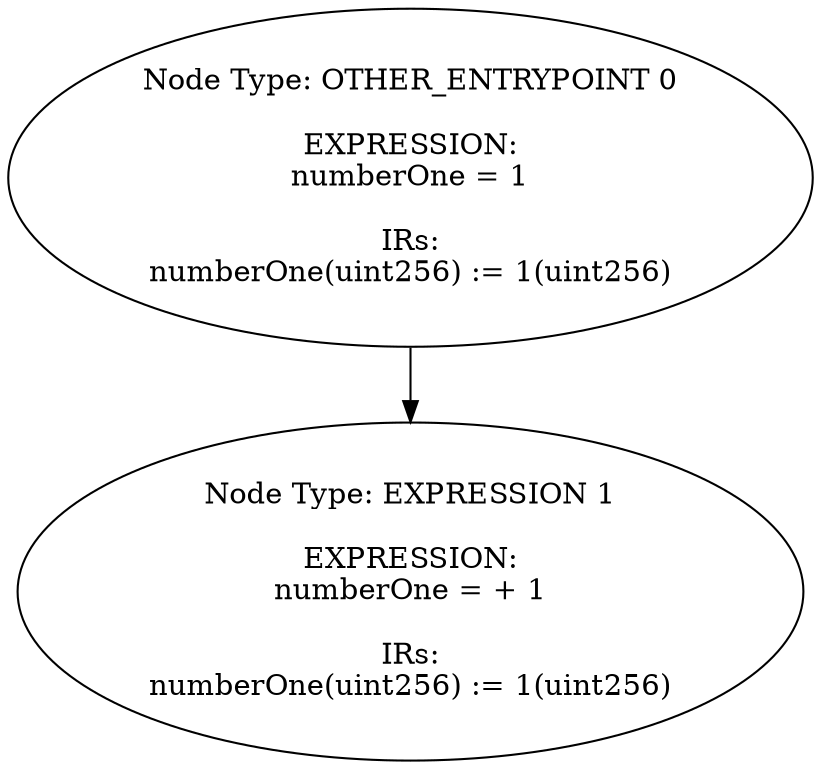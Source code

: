 digraph CFG {
0[label="Node Type: ENTRY_POINT 0
"];
0->1;
1[label="Node Type: EXPRESSION 1

EXPRESSION:
numberOne = + 1

IRs:
numberOne(uint256) := 1(uint256)"];
0[label="Node Type: OTHER_ENTRYPOINT 0

EXPRESSION:
numberOne = 1

IRs:
numberOne(uint256) := 1(uint256)"];
}
